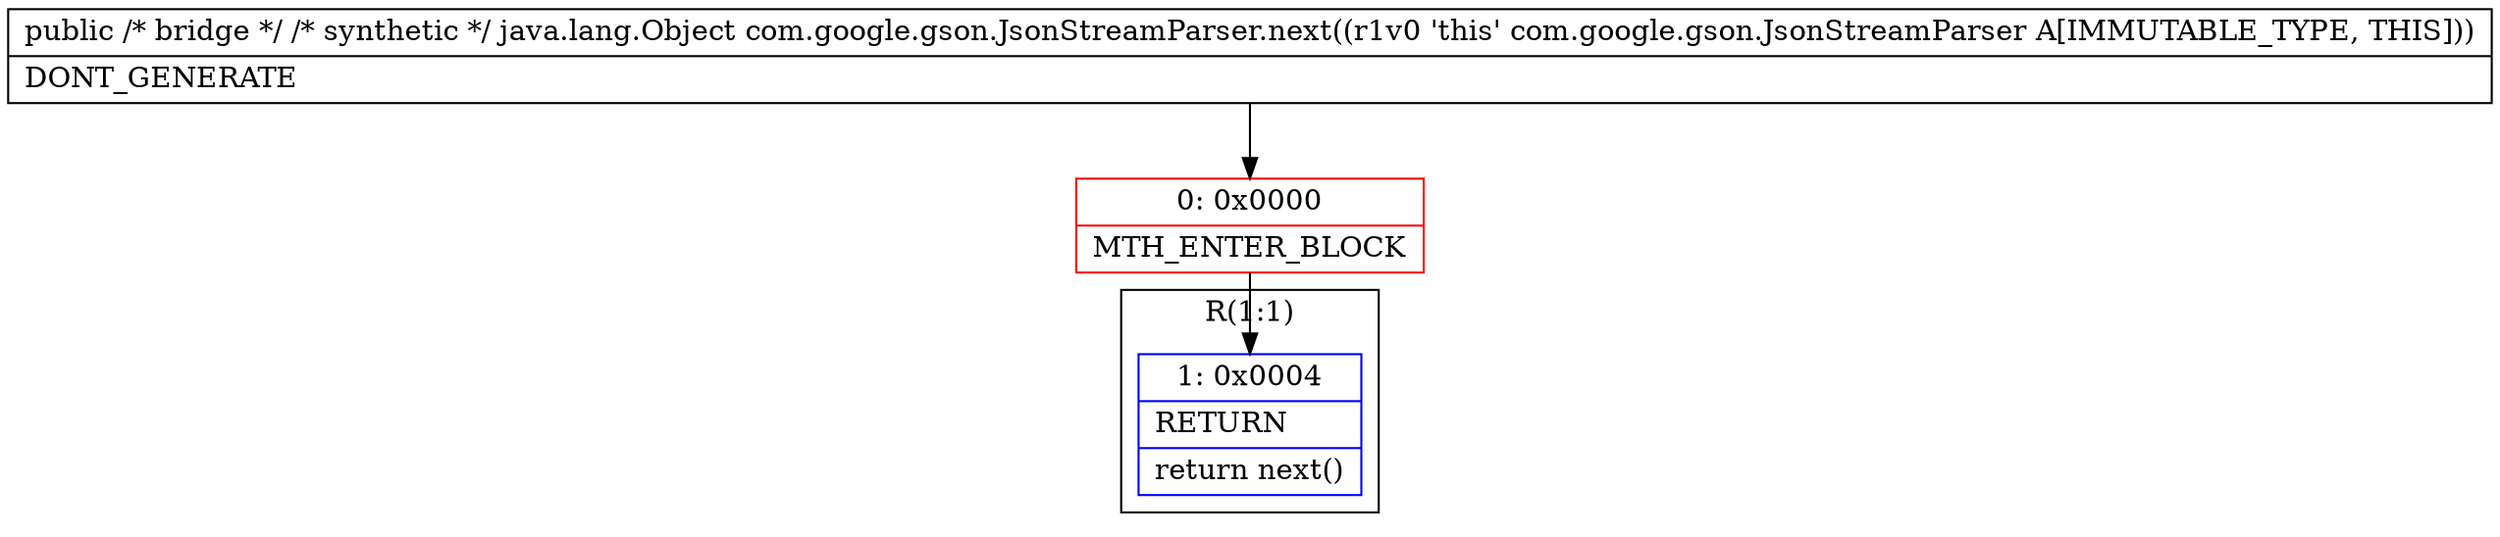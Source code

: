 digraph "CFG forcom.google.gson.JsonStreamParser.next()Ljava\/lang\/Object;" {
subgraph cluster_Region_659417347 {
label = "R(1:1)";
node [shape=record,color=blue];
Node_1 [shape=record,label="{1\:\ 0x0004|RETURN\l|return next()\l}"];
}
Node_0 [shape=record,color=red,label="{0\:\ 0x0000|MTH_ENTER_BLOCK\l}"];
MethodNode[shape=record,label="{public \/* bridge *\/ \/* synthetic *\/ java.lang.Object com.google.gson.JsonStreamParser.next((r1v0 'this' com.google.gson.JsonStreamParser A[IMMUTABLE_TYPE, THIS]))  | DONT_GENERATE\l}"];
MethodNode -> Node_0;
Node_0 -> Node_1;
}

